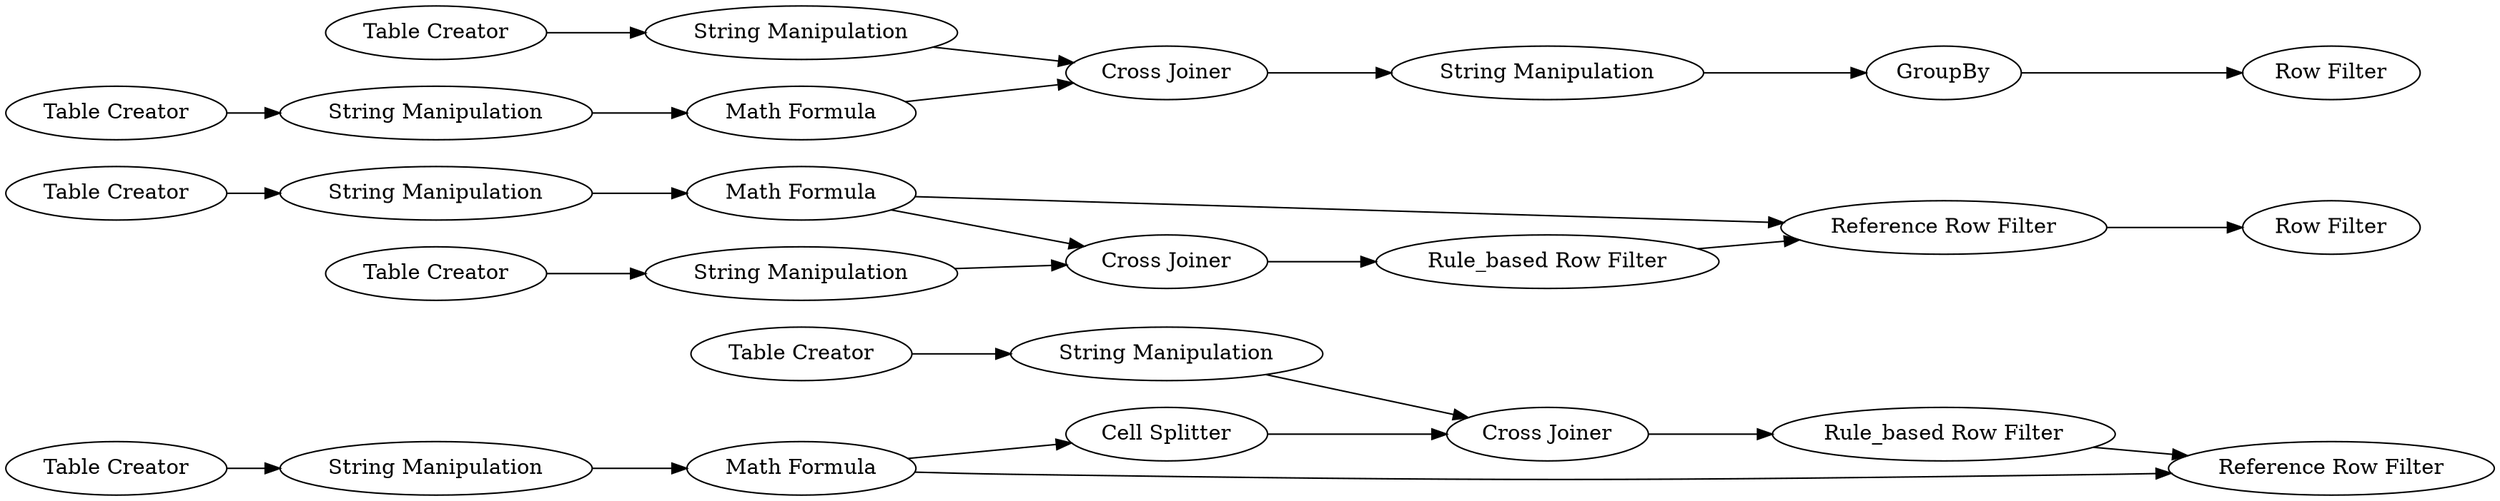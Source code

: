 digraph {
	"-3559136730917692218_48" [label="String Manipulation"]
	"-3559136730917692218_2" [label="Table Creator"]
	"-3559136730917692218_15" [label="Cell Splitter"]
	"-3559136730917692218_7" [label="Rule_based Row Filter"]
	"-3559136730917692218_47" [label="Row Filter"]
	"-3559136730917692218_18" [label="Reference Row Filter"]
	"-3559136730917692218_1" [label="Table Creator"]
	"-3559136730917692218_17" [label="Math Formula"]
	"-3559136730917692218_50" [label="String Manipulation"]
	"-3559136730917692218_41" [label="Cross Joiner"]
	"-3559136730917692218_34" [label="Table Creator"]
	"-3559136730917692218_49" [label="String Manipulation"]
	"-3559136730917692218_33" [label="Reference Row Filter"]
	"-3559136730917692218_51" [label="String Manipulation"]
	"-3559136730917692218_37" [label="Table Creator"]
	"-3559136730917692218_44" [label=GroupBy]
	"-3559136730917692218_32" [label="Rule_based Row Filter"]
	"-3559136730917692218_45" [label="Row Filter"]
	"-3559136730917692218_10" [label="Cross Joiner"]
	"-3559136730917692218_36" [label="Math Formula"]
	"-3559136730917692218_38" [label="Table Creator"]
	"-3559136730917692218_40" [label="String Manipulation"]
	"-3559136730917692218_35" [label="Table Creator"]
	"-3559136730917692218_39" [label="Math Formula"]
	"-3559136730917692218_30" [label="Cross Joiner"]
	"-3559136730917692218_29" [label="String Manipulation"]
	"-3559136730917692218_46" [label="String Manipulation"]
	"-3559136730917692218_30" -> "-3559136730917692218_32"
	"-3559136730917692218_36" -> "-3559136730917692218_33"
	"-3559136730917692218_51" -> "-3559136730917692218_41"
	"-3559136730917692218_10" -> "-3559136730917692218_7"
	"-3559136730917692218_33" -> "-3559136730917692218_47"
	"-3559136730917692218_50" -> "-3559136730917692218_39"
	"-3559136730917692218_49" -> "-3559136730917692218_36"
	"-3559136730917692218_17" -> "-3559136730917692218_15"
	"-3559136730917692218_2" -> "-3559136730917692218_46"
	"-3559136730917692218_32" -> "-3559136730917692218_33"
	"-3559136730917692218_34" -> "-3559136730917692218_49"
	"-3559136730917692218_17" -> "-3559136730917692218_18"
	"-3559136730917692218_46" -> "-3559136730917692218_10"
	"-3559136730917692218_36" -> "-3559136730917692218_30"
	"-3559136730917692218_29" -> "-3559136730917692218_30"
	"-3559136730917692218_40" -> "-3559136730917692218_44"
	"-3559136730917692218_38" -> "-3559136730917692218_51"
	"-3559136730917692218_41" -> "-3559136730917692218_40"
	"-3559136730917692218_44" -> "-3559136730917692218_45"
	"-3559136730917692218_39" -> "-3559136730917692218_41"
	"-3559136730917692218_37" -> "-3559136730917692218_50"
	"-3559136730917692218_48" -> "-3559136730917692218_17"
	"-3559136730917692218_15" -> "-3559136730917692218_10"
	"-3559136730917692218_7" -> "-3559136730917692218_18"
	"-3559136730917692218_35" -> "-3559136730917692218_29"
	"-3559136730917692218_1" -> "-3559136730917692218_48"
	rankdir=LR
}
